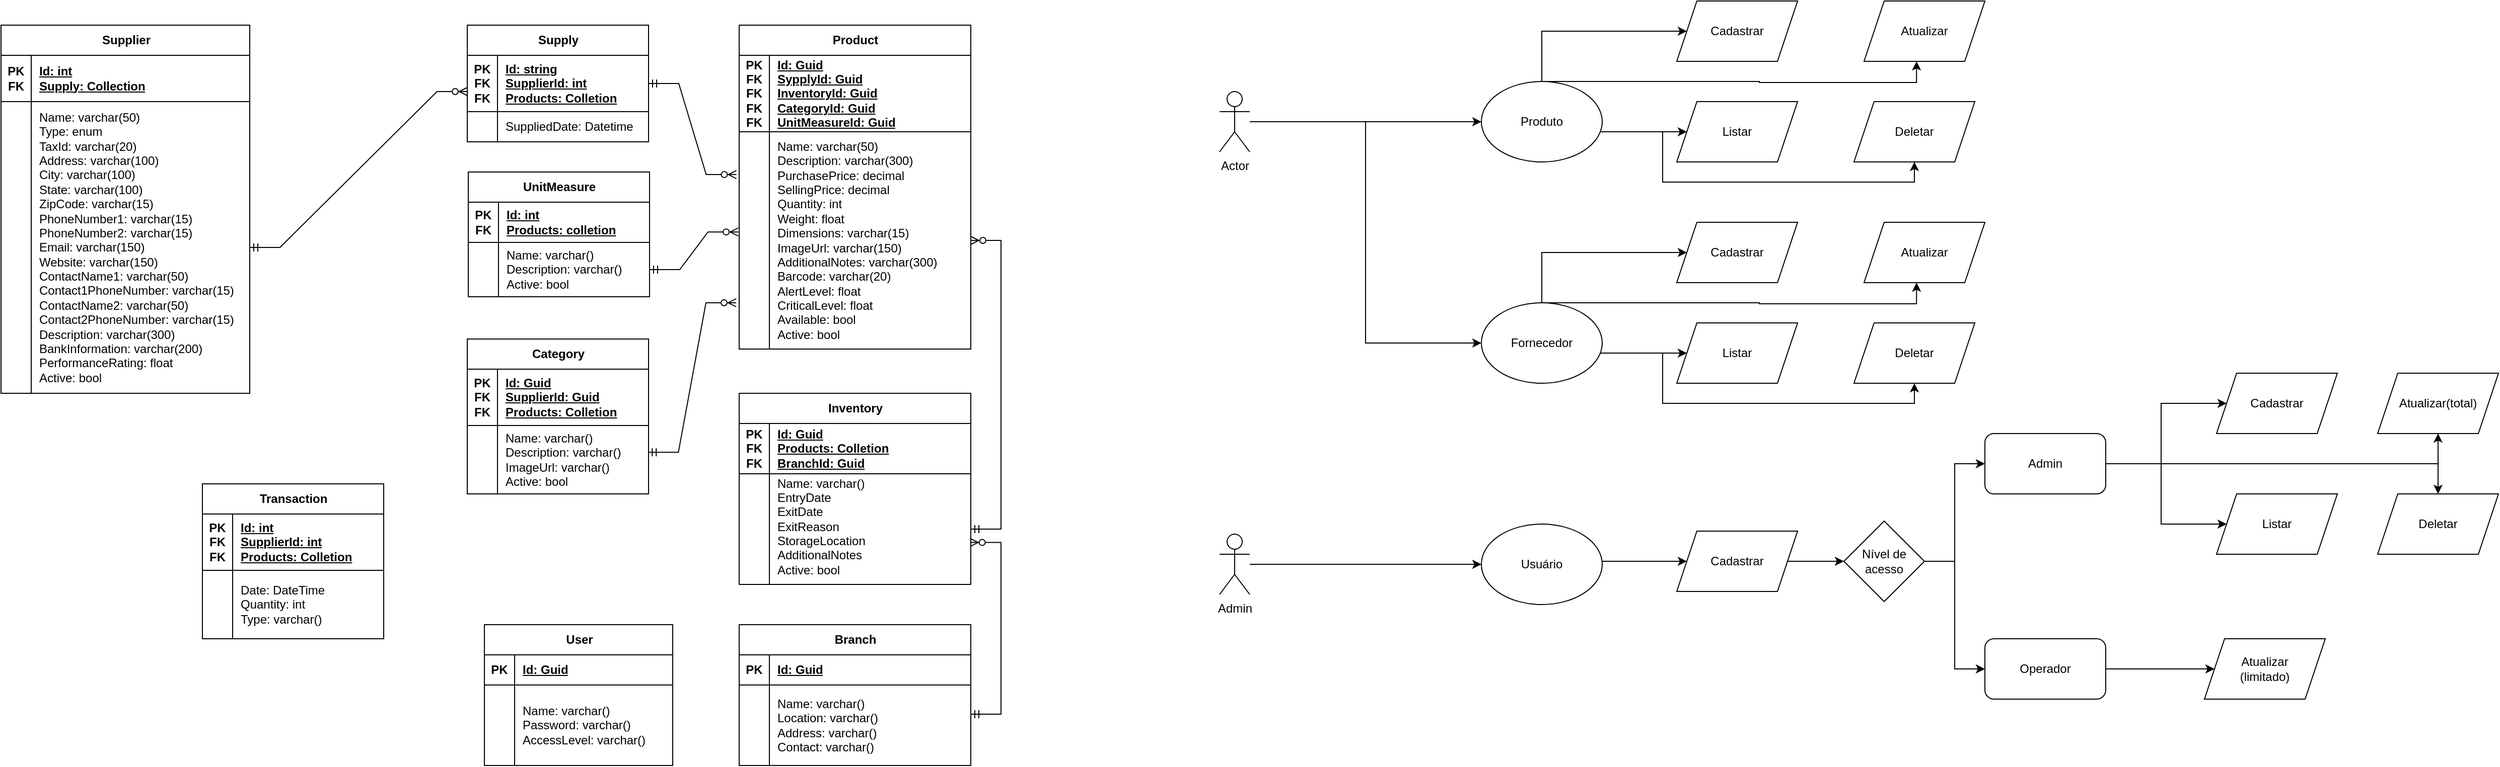 <mxfile version="22.0.8" type="github">
  <diagram name="Página-1" id="oI9TYDiOCawssJ5pB_Mc">
    <mxGraphModel dx="2165" dy="1085" grid="1" gridSize="10" guides="1" tooltips="1" connect="1" arrows="1" fold="1" page="1" pageScale="1" pageWidth="1169" pageHeight="827" math="0" shadow="0">
      <root>
        <mxCell id="0" />
        <mxCell id="1" parent="0" />
        <mxCell id="u429zlxLRRn3Ip08pNfd-1" value="Supplier" style="shape=table;startSize=30;container=1;collapsible=1;childLayout=tableLayout;fixedRows=1;rowLines=0;fontStyle=1;align=center;resizeLast=1;html=1;" parent="1" vertex="1">
          <mxGeometry x="30" y="44" width="247" height="366.0" as="geometry" />
        </mxCell>
        <mxCell id="u429zlxLRRn3Ip08pNfd-2" value="" style="shape=tableRow;horizontal=0;startSize=0;swimlaneHead=0;swimlaneBody=0;fillColor=none;collapsible=0;dropTarget=0;points=[[0,0.5],[1,0.5]];portConstraint=eastwest;top=0;left=0;right=0;bottom=1;" parent="u429zlxLRRn3Ip08pNfd-1" vertex="1">
          <mxGeometry y="30" width="247" height="46" as="geometry" />
        </mxCell>
        <mxCell id="u429zlxLRRn3Ip08pNfd-3" value="PK&lt;br&gt;FK" style="shape=partialRectangle;connectable=0;fillColor=none;top=0;left=0;bottom=0;right=0;fontStyle=1;overflow=hidden;whiteSpace=wrap;html=1;" parent="u429zlxLRRn3Ip08pNfd-2" vertex="1">
          <mxGeometry width="30" height="46" as="geometry">
            <mxRectangle width="30" height="46" as="alternateBounds" />
          </mxGeometry>
        </mxCell>
        <mxCell id="u429zlxLRRn3Ip08pNfd-4" value="Id: int&lt;br&gt;Supply: Collection" style="shape=partialRectangle;connectable=0;fillColor=none;top=0;left=0;bottom=0;right=0;align=left;spacingLeft=6;fontStyle=5;overflow=hidden;whiteSpace=wrap;html=1;" parent="u429zlxLRRn3Ip08pNfd-2" vertex="1">
          <mxGeometry x="30" width="217" height="46" as="geometry">
            <mxRectangle width="217" height="46" as="alternateBounds" />
          </mxGeometry>
        </mxCell>
        <mxCell id="u429zlxLRRn3Ip08pNfd-11" value="" style="shape=tableRow;horizontal=0;startSize=0;swimlaneHead=0;swimlaneBody=0;fillColor=none;collapsible=0;dropTarget=0;points=[[0,0.5],[1,0.5]];portConstraint=eastwest;top=0;left=0;right=0;bottom=0;" parent="u429zlxLRRn3Ip08pNfd-1" vertex="1">
          <mxGeometry y="76" width="247" height="290" as="geometry" />
        </mxCell>
        <mxCell id="u429zlxLRRn3Ip08pNfd-12" value="" style="shape=partialRectangle;connectable=0;fillColor=none;top=0;left=0;bottom=0;right=0;editable=1;overflow=hidden;whiteSpace=wrap;html=1;" parent="u429zlxLRRn3Ip08pNfd-11" vertex="1">
          <mxGeometry width="30" height="290" as="geometry">
            <mxRectangle width="30" height="290" as="alternateBounds" />
          </mxGeometry>
        </mxCell>
        <mxCell id="u429zlxLRRn3Ip08pNfd-13" value="Name: varchar(50)&lt;br&gt;Type: enum&lt;br&gt;TaxId: varchar(20)&lt;br&gt;Address: varchar(100)&lt;br&gt;City: varchar(100)&lt;br&gt;State: varchar(100)&lt;br&gt;ZipCode: varchar(15)&lt;br&gt;PhoneNumber1: varchar(15)&lt;br&gt;PhoneNumber2: varchar(15)&lt;br&gt;Email: varchar(150)&lt;br&gt;Website: varchar(150)&lt;br&gt;ContactName1: varchar(50)&lt;br&gt;Contact1PhoneNumber: varchar(15)&lt;br&gt;ContactName2: varchar(50)&lt;br&gt;Contact2PhoneNumber: varchar(15)&lt;br&gt;Description: varchar(300)&lt;br&gt;BankInformation: varchar(200)&lt;br&gt;PerformanceRating: float&lt;br&gt;Active: bool" style="shape=partialRectangle;connectable=0;fillColor=none;top=0;left=0;bottom=0;right=0;align=left;spacingLeft=6;overflow=hidden;whiteSpace=wrap;html=1;" parent="u429zlxLRRn3Ip08pNfd-11" vertex="1">
          <mxGeometry x="30" width="217" height="290" as="geometry">
            <mxRectangle width="217" height="290" as="alternateBounds" />
          </mxGeometry>
        </mxCell>
        <mxCell id="u429zlxLRRn3Ip08pNfd-28" value="Supply" style="shape=table;startSize=30;container=1;collapsible=1;childLayout=tableLayout;fixedRows=1;rowLines=0;fontStyle=1;align=center;resizeLast=1;html=1;" parent="1" vertex="1">
          <mxGeometry x="493" y="44" width="180" height="116.0" as="geometry" />
        </mxCell>
        <mxCell id="u429zlxLRRn3Ip08pNfd-29" value="" style="shape=tableRow;horizontal=0;startSize=0;swimlaneHead=0;swimlaneBody=0;fillColor=none;collapsible=0;dropTarget=0;points=[[0,0.5],[1,0.5]];portConstraint=eastwest;top=0;left=0;right=0;bottom=1;" parent="u429zlxLRRn3Ip08pNfd-28" vertex="1">
          <mxGeometry y="30" width="180" height="56" as="geometry" />
        </mxCell>
        <mxCell id="u429zlxLRRn3Ip08pNfd-30" value="PK&lt;br&gt;FK&lt;br&gt;FK" style="shape=partialRectangle;connectable=0;fillColor=none;top=0;left=0;bottom=0;right=0;fontStyle=1;overflow=hidden;whiteSpace=wrap;html=1;" parent="u429zlxLRRn3Ip08pNfd-29" vertex="1">
          <mxGeometry width="30" height="56" as="geometry">
            <mxRectangle width="30" height="56" as="alternateBounds" />
          </mxGeometry>
        </mxCell>
        <mxCell id="u429zlxLRRn3Ip08pNfd-31" value="Id: string&lt;br&gt;SupplierId: int&lt;br&gt;Products: Colletion" style="shape=partialRectangle;connectable=0;fillColor=none;top=0;left=0;bottom=0;right=0;align=left;spacingLeft=6;fontStyle=5;overflow=hidden;whiteSpace=wrap;html=1;" parent="u429zlxLRRn3Ip08pNfd-29" vertex="1">
          <mxGeometry x="30" width="150" height="56" as="geometry">
            <mxRectangle width="150" height="56" as="alternateBounds" />
          </mxGeometry>
        </mxCell>
        <mxCell id="u429zlxLRRn3Ip08pNfd-32" value="" style="shape=tableRow;horizontal=0;startSize=0;swimlaneHead=0;swimlaneBody=0;fillColor=none;collapsible=0;dropTarget=0;points=[[0,0.5],[1,0.5]];portConstraint=eastwest;top=0;left=0;right=0;bottom=0;" parent="u429zlxLRRn3Ip08pNfd-28" vertex="1">
          <mxGeometry y="86" width="180" height="30" as="geometry" />
        </mxCell>
        <mxCell id="u429zlxLRRn3Ip08pNfd-33" value="" style="shape=partialRectangle;connectable=0;fillColor=none;top=0;left=0;bottom=0;right=0;editable=1;overflow=hidden;whiteSpace=wrap;html=1;" parent="u429zlxLRRn3Ip08pNfd-32" vertex="1">
          <mxGeometry width="30" height="30" as="geometry">
            <mxRectangle width="30" height="30" as="alternateBounds" />
          </mxGeometry>
        </mxCell>
        <mxCell id="u429zlxLRRn3Ip08pNfd-34" value="SuppliedDate: Datetime" style="shape=partialRectangle;connectable=0;fillColor=none;top=0;left=0;bottom=0;right=0;align=left;spacingLeft=6;overflow=hidden;whiteSpace=wrap;html=1;" parent="u429zlxLRRn3Ip08pNfd-32" vertex="1">
          <mxGeometry x="30" width="150" height="30" as="geometry">
            <mxRectangle width="150" height="30" as="alternateBounds" />
          </mxGeometry>
        </mxCell>
        <mxCell id="u429zlxLRRn3Ip08pNfd-36" value="" style="edgeStyle=entityRelationEdgeStyle;fontSize=12;html=1;endArrow=ERzeroToMany;startArrow=ERmandOne;rounded=0;exitX=1;exitY=0.5;exitDx=0;exitDy=0;" parent="1" source="u429zlxLRRn3Ip08pNfd-11" edge="1">
          <mxGeometry width="100" height="100" relative="1" as="geometry">
            <mxPoint x="393" y="210" as="sourcePoint" />
            <mxPoint x="493" y="110" as="targetPoint" />
          </mxGeometry>
        </mxCell>
        <mxCell id="u429zlxLRRn3Ip08pNfd-37" value="Product" style="shape=table;startSize=30;container=1;collapsible=1;childLayout=tableLayout;fixedRows=1;rowLines=0;fontStyle=1;align=center;resizeLast=1;html=1;" parent="1" vertex="1">
          <mxGeometry x="763" y="44" width="230" height="322" as="geometry" />
        </mxCell>
        <mxCell id="u429zlxLRRn3Ip08pNfd-38" value="" style="shape=tableRow;horizontal=0;startSize=0;swimlaneHead=0;swimlaneBody=0;fillColor=none;collapsible=0;dropTarget=0;points=[[0,0.5],[1,0.5]];portConstraint=eastwest;top=0;left=0;right=0;bottom=1;" parent="u429zlxLRRn3Ip08pNfd-37" vertex="1">
          <mxGeometry y="30" width="230" height="76" as="geometry" />
        </mxCell>
        <mxCell id="u429zlxLRRn3Ip08pNfd-39" value="PK&lt;br&gt;FK&lt;br&gt;FK&lt;br&gt;FK&lt;br&gt;FK" style="shape=partialRectangle;connectable=0;fillColor=none;top=0;left=0;bottom=0;right=0;fontStyle=1;overflow=hidden;whiteSpace=wrap;html=1;" parent="u429zlxLRRn3Ip08pNfd-38" vertex="1">
          <mxGeometry width="30" height="76" as="geometry">
            <mxRectangle width="30" height="76" as="alternateBounds" />
          </mxGeometry>
        </mxCell>
        <mxCell id="u429zlxLRRn3Ip08pNfd-40" value="Id: Guid&lt;br&gt;SypplyId: Guid&lt;br&gt;InventoryId: Guid&lt;br&gt;CategoryId: Guid&lt;br&gt;UnitMeasureId: Guid" style="shape=partialRectangle;connectable=0;fillColor=none;top=0;left=0;bottom=0;right=0;align=left;spacingLeft=6;fontStyle=5;overflow=hidden;whiteSpace=wrap;html=1;" parent="u429zlxLRRn3Ip08pNfd-38" vertex="1">
          <mxGeometry x="30" width="200" height="76" as="geometry">
            <mxRectangle width="200" height="76" as="alternateBounds" />
          </mxGeometry>
        </mxCell>
        <mxCell id="u429zlxLRRn3Ip08pNfd-41" value="" style="shape=tableRow;horizontal=0;startSize=0;swimlaneHead=0;swimlaneBody=0;fillColor=none;collapsible=0;dropTarget=0;points=[[0,0.5],[1,0.5]];portConstraint=eastwest;top=0;left=0;right=0;bottom=0;" parent="u429zlxLRRn3Ip08pNfd-37" vertex="1">
          <mxGeometry y="106" width="230" height="216" as="geometry" />
        </mxCell>
        <mxCell id="u429zlxLRRn3Ip08pNfd-42" value="" style="shape=partialRectangle;connectable=0;fillColor=none;top=0;left=0;bottom=0;right=0;editable=1;overflow=hidden;whiteSpace=wrap;html=1;" parent="u429zlxLRRn3Ip08pNfd-41" vertex="1">
          <mxGeometry width="30" height="216" as="geometry">
            <mxRectangle width="30" height="216" as="alternateBounds" />
          </mxGeometry>
        </mxCell>
        <mxCell id="u429zlxLRRn3Ip08pNfd-43" value="Name: varchar(50)&lt;br&gt;Description: varchar(300)&lt;br&gt;PurchasePrice: decimal&lt;br&gt;SellingPrice: decimal&lt;br&gt;Quantity: int&lt;br&gt;Weight: float&lt;br&gt;Dimensions: varchar(15)&lt;br&gt;ImageUrl: varchar(150)&lt;br&gt;AdditionalNotes: varchar(300)&lt;br&gt;Barcode: varchar(20)&lt;br&gt;AlertLevel: float&lt;br&gt;CriticalLevel: float&lt;br&gt;Available: bool&lt;br&gt;Active: bool" style="shape=partialRectangle;connectable=0;fillColor=none;top=0;left=0;bottom=0;right=0;align=left;spacingLeft=6;overflow=hidden;whiteSpace=wrap;html=1;" parent="u429zlxLRRn3Ip08pNfd-41" vertex="1">
          <mxGeometry x="30" width="200" height="216" as="geometry">
            <mxRectangle width="200" height="216" as="alternateBounds" />
          </mxGeometry>
        </mxCell>
        <mxCell id="u429zlxLRRn3Ip08pNfd-44" value="" style="edgeStyle=entityRelationEdgeStyle;fontSize=12;html=1;endArrow=ERzeroToMany;startArrow=ERmandOne;rounded=0;exitX=1;exitY=0.5;exitDx=0;exitDy=0;entryX=-0.012;entryY=0.197;entryDx=0;entryDy=0;entryPerimeter=0;" parent="1" source="u429zlxLRRn3Ip08pNfd-28" target="u429zlxLRRn3Ip08pNfd-41" edge="1">
          <mxGeometry width="100" height="100" relative="1" as="geometry">
            <mxPoint x="640" y="80.0" as="sourcePoint" />
            <mxPoint x="730" y="226" as="targetPoint" />
            <Array as="points">
              <mxPoint x="717" y="168" />
              <mxPoint x="717" y="188" />
              <mxPoint x="717" y="188" />
            </Array>
          </mxGeometry>
        </mxCell>
        <mxCell id="u429zlxLRRn3Ip08pNfd-45" value="Inventory" style="shape=table;startSize=30;container=1;collapsible=1;childLayout=tableLayout;fixedRows=1;rowLines=0;fontStyle=1;align=center;resizeLast=1;html=1;" parent="1" vertex="1">
          <mxGeometry x="763" y="410" width="230" height="190" as="geometry" />
        </mxCell>
        <mxCell id="u429zlxLRRn3Ip08pNfd-46" value="" style="shape=tableRow;horizontal=0;startSize=0;swimlaneHead=0;swimlaneBody=0;fillColor=none;collapsible=0;dropTarget=0;points=[[0,0.5],[1,0.5]];portConstraint=eastwest;top=0;left=0;right=0;bottom=1;" parent="u429zlxLRRn3Ip08pNfd-45" vertex="1">
          <mxGeometry y="30" width="230" height="50" as="geometry" />
        </mxCell>
        <mxCell id="u429zlxLRRn3Ip08pNfd-47" value="PK&lt;br&gt;FK&lt;br&gt;FK" style="shape=partialRectangle;connectable=0;fillColor=none;top=0;left=0;bottom=0;right=0;fontStyle=1;overflow=hidden;whiteSpace=wrap;html=1;" parent="u429zlxLRRn3Ip08pNfd-46" vertex="1">
          <mxGeometry width="30" height="50" as="geometry">
            <mxRectangle width="30" height="50" as="alternateBounds" />
          </mxGeometry>
        </mxCell>
        <mxCell id="u429zlxLRRn3Ip08pNfd-48" value="Id: Guid&lt;br&gt;Products: Colletion&lt;br&gt;BranchId: Guid" style="shape=partialRectangle;connectable=0;fillColor=none;top=0;left=0;bottom=0;right=0;align=left;spacingLeft=6;fontStyle=5;overflow=hidden;whiteSpace=wrap;html=1;" parent="u429zlxLRRn3Ip08pNfd-46" vertex="1">
          <mxGeometry x="30" width="200" height="50" as="geometry">
            <mxRectangle width="200" height="50" as="alternateBounds" />
          </mxGeometry>
        </mxCell>
        <mxCell id="u429zlxLRRn3Ip08pNfd-49" value="" style="shape=tableRow;horizontal=0;startSize=0;swimlaneHead=0;swimlaneBody=0;fillColor=none;collapsible=0;dropTarget=0;points=[[0,0.5],[1,0.5]];portConstraint=eastwest;top=0;left=0;right=0;bottom=0;" parent="u429zlxLRRn3Ip08pNfd-45" vertex="1">
          <mxGeometry y="80" width="230" height="110" as="geometry" />
        </mxCell>
        <mxCell id="u429zlxLRRn3Ip08pNfd-50" value="" style="shape=partialRectangle;connectable=0;fillColor=none;top=0;left=0;bottom=0;right=0;editable=1;overflow=hidden;whiteSpace=wrap;html=1;" parent="u429zlxLRRn3Ip08pNfd-49" vertex="1">
          <mxGeometry width="30" height="110" as="geometry">
            <mxRectangle width="30" height="110" as="alternateBounds" />
          </mxGeometry>
        </mxCell>
        <mxCell id="u429zlxLRRn3Ip08pNfd-51" value="Name: varchar()&lt;br&gt;EntryDate&lt;br&gt;ExitDate&lt;br&gt;ExitReason&lt;br&gt;StorageLocation&lt;br&gt;AdditionalNotes&lt;br&gt;Active: bool&lt;br&gt;&lt;br&gt;&lt;br&gt;" style="shape=partialRectangle;connectable=0;fillColor=none;top=0;left=0;bottom=0;right=0;align=left;spacingLeft=6;overflow=hidden;whiteSpace=wrap;html=1;" parent="u429zlxLRRn3Ip08pNfd-49" vertex="1">
          <mxGeometry x="30" width="200" height="110" as="geometry">
            <mxRectangle width="200" height="110" as="alternateBounds" />
          </mxGeometry>
        </mxCell>
        <mxCell id="u429zlxLRRn3Ip08pNfd-54" value="" style="edgeStyle=entityRelationEdgeStyle;fontSize=12;html=1;endArrow=ERzeroToMany;startArrow=ERmandOne;rounded=0;entryX=1;entryY=0.5;entryDx=0;entryDy=0;exitX=1;exitY=0.5;exitDx=0;exitDy=0;" parent="1" source="u429zlxLRRn3Ip08pNfd-49" target="u429zlxLRRn3Ip08pNfd-41" edge="1">
          <mxGeometry width="100" height="100" relative="1" as="geometry">
            <mxPoint x="1040" y="440" as="sourcePoint" />
            <mxPoint x="1140" y="340" as="targetPoint" />
            <Array as="points">
              <mxPoint x="1050" y="400" />
            </Array>
          </mxGeometry>
        </mxCell>
        <mxCell id="S84WDKqpn4CY_QFBzjo1-1" value="Category" style="shape=table;startSize=30;container=1;collapsible=1;childLayout=tableLayout;fixedRows=1;rowLines=0;fontStyle=1;align=center;resizeLast=1;html=1;" parent="1" vertex="1">
          <mxGeometry x="493" y="356" width="180" height="154.0" as="geometry" />
        </mxCell>
        <mxCell id="S84WDKqpn4CY_QFBzjo1-2" value="" style="shape=tableRow;horizontal=0;startSize=0;swimlaneHead=0;swimlaneBody=0;fillColor=none;collapsible=0;dropTarget=0;points=[[0,0.5],[1,0.5]];portConstraint=eastwest;top=0;left=0;right=0;bottom=1;" parent="S84WDKqpn4CY_QFBzjo1-1" vertex="1">
          <mxGeometry y="30" width="180" height="56" as="geometry" />
        </mxCell>
        <mxCell id="S84WDKqpn4CY_QFBzjo1-3" value="PK&lt;br&gt;FK&lt;br&gt;FK" style="shape=partialRectangle;connectable=0;fillColor=none;top=0;left=0;bottom=0;right=0;fontStyle=1;overflow=hidden;whiteSpace=wrap;html=1;" parent="S84WDKqpn4CY_QFBzjo1-2" vertex="1">
          <mxGeometry width="30" height="56" as="geometry">
            <mxRectangle width="30" height="56" as="alternateBounds" />
          </mxGeometry>
        </mxCell>
        <mxCell id="S84WDKqpn4CY_QFBzjo1-4" value="Id: Guid&lt;br&gt;SupplierId: Guid&lt;br&gt;Products: Colletion" style="shape=partialRectangle;connectable=0;fillColor=none;top=0;left=0;bottom=0;right=0;align=left;spacingLeft=6;fontStyle=5;overflow=hidden;whiteSpace=wrap;html=1;" parent="S84WDKqpn4CY_QFBzjo1-2" vertex="1">
          <mxGeometry x="30" width="150" height="56" as="geometry">
            <mxRectangle width="150" height="56" as="alternateBounds" />
          </mxGeometry>
        </mxCell>
        <mxCell id="S84WDKqpn4CY_QFBzjo1-5" value="" style="shape=tableRow;horizontal=0;startSize=0;swimlaneHead=0;swimlaneBody=0;fillColor=none;collapsible=0;dropTarget=0;points=[[0,0.5],[1,0.5]];portConstraint=eastwest;top=0;left=0;right=0;bottom=0;" parent="S84WDKqpn4CY_QFBzjo1-1" vertex="1">
          <mxGeometry y="86" width="180" height="68" as="geometry" />
        </mxCell>
        <mxCell id="S84WDKqpn4CY_QFBzjo1-6" value="" style="shape=partialRectangle;connectable=0;fillColor=none;top=0;left=0;bottom=0;right=0;editable=1;overflow=hidden;whiteSpace=wrap;html=1;" parent="S84WDKqpn4CY_QFBzjo1-5" vertex="1">
          <mxGeometry width="30" height="68" as="geometry">
            <mxRectangle width="30" height="68" as="alternateBounds" />
          </mxGeometry>
        </mxCell>
        <mxCell id="S84WDKqpn4CY_QFBzjo1-7" value="Name: varchar()&lt;br&gt;Description: varchar()&lt;br&gt;ImageUrl: varchar()&lt;br&gt;Active: bool" style="shape=partialRectangle;connectable=0;fillColor=none;top=0;left=0;bottom=0;right=0;align=left;spacingLeft=6;overflow=hidden;whiteSpace=wrap;html=1;" parent="S84WDKqpn4CY_QFBzjo1-5" vertex="1">
          <mxGeometry x="30" width="150" height="68" as="geometry">
            <mxRectangle width="150" height="68" as="alternateBounds" />
          </mxGeometry>
        </mxCell>
        <mxCell id="S84WDKqpn4CY_QFBzjo1-8" value="" style="edgeStyle=entityRelationEdgeStyle;fontSize=12;html=1;endArrow=ERzeroToMany;startArrow=ERmandOne;rounded=0;entryX=-0.013;entryY=0.787;entryDx=0;entryDy=0;entryPerimeter=0;exitX=0.998;exitY=0.392;exitDx=0;exitDy=0;exitPerimeter=0;" parent="1" source="S84WDKqpn4CY_QFBzjo1-5" target="u429zlxLRRn3Ip08pNfd-41" edge="1">
          <mxGeometry width="100" height="100" relative="1" as="geometry">
            <mxPoint x="680" y="468" as="sourcePoint" />
            <mxPoint x="750.36" y="279.996" as="targetPoint" />
          </mxGeometry>
        </mxCell>
        <mxCell id="S84WDKqpn4CY_QFBzjo1-12" value="UnitMeasure" style="shape=table;startSize=30;container=1;collapsible=1;childLayout=tableLayout;fixedRows=1;rowLines=0;fontStyle=1;align=center;resizeLast=1;html=1;" parent="1" vertex="1">
          <mxGeometry x="494" y="190" width="180" height="124.0" as="geometry" />
        </mxCell>
        <mxCell id="S84WDKqpn4CY_QFBzjo1-13" value="" style="shape=tableRow;horizontal=0;startSize=0;swimlaneHead=0;swimlaneBody=0;fillColor=none;collapsible=0;dropTarget=0;points=[[0,0.5],[1,0.5]];portConstraint=eastwest;top=0;left=0;right=0;bottom=1;" parent="S84WDKqpn4CY_QFBzjo1-12" vertex="1">
          <mxGeometry y="30" width="180" height="40" as="geometry" />
        </mxCell>
        <mxCell id="S84WDKqpn4CY_QFBzjo1-14" value="PK&lt;br&gt;FK" style="shape=partialRectangle;connectable=0;fillColor=none;top=0;left=0;bottom=0;right=0;fontStyle=1;overflow=hidden;whiteSpace=wrap;html=1;" parent="S84WDKqpn4CY_QFBzjo1-13" vertex="1">
          <mxGeometry width="30" height="40" as="geometry">
            <mxRectangle width="30" height="40" as="alternateBounds" />
          </mxGeometry>
        </mxCell>
        <mxCell id="S84WDKqpn4CY_QFBzjo1-15" value="Id: int&lt;br&gt;Products: colletion" style="shape=partialRectangle;connectable=0;fillColor=none;top=0;left=0;bottom=0;right=0;align=left;spacingLeft=6;fontStyle=5;overflow=hidden;whiteSpace=wrap;html=1;" parent="S84WDKqpn4CY_QFBzjo1-13" vertex="1">
          <mxGeometry x="30" width="150" height="40" as="geometry">
            <mxRectangle width="150" height="40" as="alternateBounds" />
          </mxGeometry>
        </mxCell>
        <mxCell id="S84WDKqpn4CY_QFBzjo1-16" value="" style="shape=tableRow;horizontal=0;startSize=0;swimlaneHead=0;swimlaneBody=0;fillColor=none;collapsible=0;dropTarget=0;points=[[0,0.5],[1,0.5]];portConstraint=eastwest;top=0;left=0;right=0;bottom=0;" parent="S84WDKqpn4CY_QFBzjo1-12" vertex="1">
          <mxGeometry y="70" width="180" height="54" as="geometry" />
        </mxCell>
        <mxCell id="S84WDKqpn4CY_QFBzjo1-17" value="" style="shape=partialRectangle;connectable=0;fillColor=none;top=0;left=0;bottom=0;right=0;editable=1;overflow=hidden;whiteSpace=wrap;html=1;" parent="S84WDKqpn4CY_QFBzjo1-16" vertex="1">
          <mxGeometry width="30" height="54" as="geometry">
            <mxRectangle width="30" height="54" as="alternateBounds" />
          </mxGeometry>
        </mxCell>
        <mxCell id="S84WDKqpn4CY_QFBzjo1-18" value="Name: varchar()&lt;br&gt;Description: varchar()&lt;br&gt;Active: bool" style="shape=partialRectangle;connectable=0;fillColor=none;top=0;left=0;bottom=0;right=0;align=left;spacingLeft=6;overflow=hidden;whiteSpace=wrap;html=1;" parent="S84WDKqpn4CY_QFBzjo1-16" vertex="1">
          <mxGeometry x="30" width="150" height="54" as="geometry">
            <mxRectangle width="150" height="54" as="alternateBounds" />
          </mxGeometry>
        </mxCell>
        <mxCell id="S84WDKqpn4CY_QFBzjo1-19" value="" style="edgeStyle=entityRelationEdgeStyle;fontSize=12;html=1;endArrow=ERzeroToMany;startArrow=ERmandOne;rounded=0;entryX=-0.004;entryY=0.461;entryDx=0;entryDy=0;entryPerimeter=0;exitX=1;exitY=0.5;exitDx=0;exitDy=0;" parent="1" source="S84WDKqpn4CY_QFBzjo1-16" target="u429zlxLRRn3Ip08pNfd-41" edge="1">
          <mxGeometry width="100" height="100" relative="1" as="geometry">
            <mxPoint x="710" y="300" as="sourcePoint" />
            <mxPoint x="746.01" y="230.002" as="targetPoint" />
            <Array as="points">
              <mxPoint x="736" y="239.93" />
            </Array>
          </mxGeometry>
        </mxCell>
        <mxCell id="QsXNhRMBaYSwZov24OHr-1" value="User" style="shape=table;startSize=30;container=1;collapsible=1;childLayout=tableLayout;fixedRows=1;rowLines=0;fontStyle=1;align=center;resizeLast=1;html=1;" parent="1" vertex="1">
          <mxGeometry x="510" y="640" width="187" height="140" as="geometry" />
        </mxCell>
        <mxCell id="QsXNhRMBaYSwZov24OHr-2" value="" style="shape=tableRow;horizontal=0;startSize=0;swimlaneHead=0;swimlaneBody=0;fillColor=none;collapsible=0;dropTarget=0;points=[[0,0.5],[1,0.5]];portConstraint=eastwest;top=0;left=0;right=0;bottom=1;" parent="QsXNhRMBaYSwZov24OHr-1" vertex="1">
          <mxGeometry y="30" width="187" height="30" as="geometry" />
        </mxCell>
        <mxCell id="QsXNhRMBaYSwZov24OHr-3" value="PK" style="shape=partialRectangle;connectable=0;fillColor=none;top=0;left=0;bottom=0;right=0;fontStyle=1;overflow=hidden;whiteSpace=wrap;html=1;" parent="QsXNhRMBaYSwZov24OHr-2" vertex="1">
          <mxGeometry width="30" height="30" as="geometry">
            <mxRectangle width="30" height="30" as="alternateBounds" />
          </mxGeometry>
        </mxCell>
        <mxCell id="QsXNhRMBaYSwZov24OHr-4" value="Id: Guid" style="shape=partialRectangle;connectable=0;fillColor=none;top=0;left=0;bottom=0;right=0;align=left;spacingLeft=6;fontStyle=5;overflow=hidden;whiteSpace=wrap;html=1;" parent="QsXNhRMBaYSwZov24OHr-2" vertex="1">
          <mxGeometry x="30" width="157" height="30" as="geometry">
            <mxRectangle width="157" height="30" as="alternateBounds" />
          </mxGeometry>
        </mxCell>
        <mxCell id="QsXNhRMBaYSwZov24OHr-5" value="" style="shape=tableRow;horizontal=0;startSize=0;swimlaneHead=0;swimlaneBody=0;fillColor=none;collapsible=0;dropTarget=0;points=[[0,0.5],[1,0.5]];portConstraint=eastwest;top=0;left=0;right=0;bottom=0;" parent="QsXNhRMBaYSwZov24OHr-1" vertex="1">
          <mxGeometry y="60" width="187" height="80" as="geometry" />
        </mxCell>
        <mxCell id="QsXNhRMBaYSwZov24OHr-6" value="" style="shape=partialRectangle;connectable=0;fillColor=none;top=0;left=0;bottom=0;right=0;editable=1;overflow=hidden;whiteSpace=wrap;html=1;" parent="QsXNhRMBaYSwZov24OHr-5" vertex="1">
          <mxGeometry width="30" height="80" as="geometry">
            <mxRectangle width="30" height="80" as="alternateBounds" />
          </mxGeometry>
        </mxCell>
        <mxCell id="QsXNhRMBaYSwZov24OHr-7" value="Name: varchar()&lt;br&gt;Password: varchar()&lt;br&gt;AccessLevel: varchar()" style="shape=partialRectangle;connectable=0;fillColor=none;top=0;left=0;bottom=0;right=0;align=left;spacingLeft=6;overflow=hidden;whiteSpace=wrap;html=1;" parent="QsXNhRMBaYSwZov24OHr-5" vertex="1">
          <mxGeometry x="30" width="157" height="80" as="geometry">
            <mxRectangle width="157" height="80" as="alternateBounds" />
          </mxGeometry>
        </mxCell>
        <mxCell id="QsXNhRMBaYSwZov24OHr-8" value="Branch" style="shape=table;startSize=30;container=1;collapsible=1;childLayout=tableLayout;fixedRows=1;rowLines=0;fontStyle=1;align=center;resizeLast=1;html=1;" parent="1" vertex="1">
          <mxGeometry x="763" y="640" width="230" height="140" as="geometry" />
        </mxCell>
        <mxCell id="QsXNhRMBaYSwZov24OHr-9" value="" style="shape=tableRow;horizontal=0;startSize=0;swimlaneHead=0;swimlaneBody=0;fillColor=none;collapsible=0;dropTarget=0;points=[[0,0.5],[1,0.5]];portConstraint=eastwest;top=0;left=0;right=0;bottom=1;" parent="QsXNhRMBaYSwZov24OHr-8" vertex="1">
          <mxGeometry y="30" width="230" height="30" as="geometry" />
        </mxCell>
        <mxCell id="QsXNhRMBaYSwZov24OHr-10" value="PK" style="shape=partialRectangle;connectable=0;fillColor=none;top=0;left=0;bottom=0;right=0;fontStyle=1;overflow=hidden;whiteSpace=wrap;html=1;" parent="QsXNhRMBaYSwZov24OHr-9" vertex="1">
          <mxGeometry width="30" height="30" as="geometry">
            <mxRectangle width="30" height="30" as="alternateBounds" />
          </mxGeometry>
        </mxCell>
        <mxCell id="QsXNhRMBaYSwZov24OHr-11" value="Id: Guid" style="shape=partialRectangle;connectable=0;fillColor=none;top=0;left=0;bottom=0;right=0;align=left;spacingLeft=6;fontStyle=5;overflow=hidden;whiteSpace=wrap;html=1;" parent="QsXNhRMBaYSwZov24OHr-9" vertex="1">
          <mxGeometry x="30" width="200" height="30" as="geometry">
            <mxRectangle width="200" height="30" as="alternateBounds" />
          </mxGeometry>
        </mxCell>
        <mxCell id="QsXNhRMBaYSwZov24OHr-12" value="" style="shape=tableRow;horizontal=0;startSize=0;swimlaneHead=0;swimlaneBody=0;fillColor=none;collapsible=0;dropTarget=0;points=[[0,0.5],[1,0.5]];portConstraint=eastwest;top=0;left=0;right=0;bottom=0;" parent="QsXNhRMBaYSwZov24OHr-8" vertex="1">
          <mxGeometry y="60" width="230" height="80" as="geometry" />
        </mxCell>
        <mxCell id="QsXNhRMBaYSwZov24OHr-13" value="" style="shape=partialRectangle;connectable=0;fillColor=none;top=0;left=0;bottom=0;right=0;editable=1;overflow=hidden;whiteSpace=wrap;html=1;" parent="QsXNhRMBaYSwZov24OHr-12" vertex="1">
          <mxGeometry width="30" height="80" as="geometry">
            <mxRectangle width="30" height="80" as="alternateBounds" />
          </mxGeometry>
        </mxCell>
        <mxCell id="QsXNhRMBaYSwZov24OHr-14" value="Name: varchar()&lt;br&gt;Location: varchar()&lt;br&gt;Address: varchar()&lt;br&gt;Contact: varchar()" style="shape=partialRectangle;connectable=0;fillColor=none;top=0;left=0;bottom=0;right=0;align=left;spacingLeft=6;overflow=hidden;whiteSpace=wrap;html=1;" parent="QsXNhRMBaYSwZov24OHr-12" vertex="1">
          <mxGeometry x="30" width="200" height="80" as="geometry">
            <mxRectangle width="200" height="80" as="alternateBounds" />
          </mxGeometry>
        </mxCell>
        <mxCell id="QsXNhRMBaYSwZov24OHr-38" value="" style="edgeStyle=entityRelationEdgeStyle;fontSize=12;html=1;endArrow=ERzeroToMany;startArrow=ERmandOne;rounded=0;exitX=0.998;exitY=0.392;exitDx=0;exitDy=0;exitPerimeter=0;entryX=0.997;entryY=0.621;entryDx=0;entryDy=0;entryPerimeter=0;" parent="1" target="u429zlxLRRn3Ip08pNfd-49" edge="1">
          <mxGeometry width="100" height="100" relative="1" as="geometry">
            <mxPoint x="993" y="729" as="sourcePoint" />
            <mxPoint x="1050" y="580" as="targetPoint" />
          </mxGeometry>
        </mxCell>
        <mxCell id="QsXNhRMBaYSwZov24OHr-40" value="Transaction" style="shape=table;startSize=30;container=1;collapsible=1;childLayout=tableLayout;fixedRows=1;rowLines=0;fontStyle=1;align=center;resizeLast=1;html=1;" parent="1" vertex="1">
          <mxGeometry x="230" y="500" width="180" height="154.0" as="geometry" />
        </mxCell>
        <mxCell id="QsXNhRMBaYSwZov24OHr-41" value="" style="shape=tableRow;horizontal=0;startSize=0;swimlaneHead=0;swimlaneBody=0;fillColor=none;collapsible=0;dropTarget=0;points=[[0,0.5],[1,0.5]];portConstraint=eastwest;top=0;left=0;right=0;bottom=1;" parent="QsXNhRMBaYSwZov24OHr-40" vertex="1">
          <mxGeometry y="30" width="180" height="56" as="geometry" />
        </mxCell>
        <mxCell id="QsXNhRMBaYSwZov24OHr-42" value="PK&lt;br&gt;FK&lt;br&gt;FK" style="shape=partialRectangle;connectable=0;fillColor=none;top=0;left=0;bottom=0;right=0;fontStyle=1;overflow=hidden;whiteSpace=wrap;html=1;" parent="QsXNhRMBaYSwZov24OHr-41" vertex="1">
          <mxGeometry width="30" height="56" as="geometry">
            <mxRectangle width="30" height="56" as="alternateBounds" />
          </mxGeometry>
        </mxCell>
        <mxCell id="QsXNhRMBaYSwZov24OHr-43" value="Id: int&lt;br&gt;SupplierId: int&lt;br&gt;Products: Colletion" style="shape=partialRectangle;connectable=0;fillColor=none;top=0;left=0;bottom=0;right=0;align=left;spacingLeft=6;fontStyle=5;overflow=hidden;whiteSpace=wrap;html=1;" parent="QsXNhRMBaYSwZov24OHr-41" vertex="1">
          <mxGeometry x="30" width="150" height="56" as="geometry">
            <mxRectangle width="150" height="56" as="alternateBounds" />
          </mxGeometry>
        </mxCell>
        <mxCell id="QsXNhRMBaYSwZov24OHr-44" value="" style="shape=tableRow;horizontal=0;startSize=0;swimlaneHead=0;swimlaneBody=0;fillColor=none;collapsible=0;dropTarget=0;points=[[0,0.5],[1,0.5]];portConstraint=eastwest;top=0;left=0;right=0;bottom=0;" parent="QsXNhRMBaYSwZov24OHr-40" vertex="1">
          <mxGeometry y="86" width="180" height="68" as="geometry" />
        </mxCell>
        <mxCell id="QsXNhRMBaYSwZov24OHr-45" value="" style="shape=partialRectangle;connectable=0;fillColor=none;top=0;left=0;bottom=0;right=0;editable=1;overflow=hidden;whiteSpace=wrap;html=1;" parent="QsXNhRMBaYSwZov24OHr-44" vertex="1">
          <mxGeometry width="30" height="68" as="geometry">
            <mxRectangle width="30" height="68" as="alternateBounds" />
          </mxGeometry>
        </mxCell>
        <mxCell id="QsXNhRMBaYSwZov24OHr-46" value="Date: DateTime&lt;br&gt;Quantity: int&lt;br&gt;Type: varchar()" style="shape=partialRectangle;connectable=0;fillColor=none;top=0;left=0;bottom=0;right=0;align=left;spacingLeft=6;overflow=hidden;whiteSpace=wrap;html=1;" parent="QsXNhRMBaYSwZov24OHr-44" vertex="1">
          <mxGeometry x="30" width="150" height="68" as="geometry">
            <mxRectangle width="150" height="68" as="alternateBounds" />
          </mxGeometry>
        </mxCell>
        <mxCell id="tX55Vtarana9oxKLDqiO-4" style="edgeStyle=orthogonalEdgeStyle;rounded=0;orthogonalLoop=1;jettySize=auto;html=1;entryX=0;entryY=0.5;entryDx=0;entryDy=0;" edge="1" parent="1" source="tX55Vtarana9oxKLDqiO-2" target="tX55Vtarana9oxKLDqiO-3">
          <mxGeometry relative="1" as="geometry" />
        </mxCell>
        <mxCell id="tX55Vtarana9oxKLDqiO-31" style="edgeStyle=orthogonalEdgeStyle;rounded=0;orthogonalLoop=1;jettySize=auto;html=1;entryX=0;entryY=0.5;entryDx=0;entryDy=0;" edge="1" parent="1" source="tX55Vtarana9oxKLDqiO-2" target="tX55Vtarana9oxKLDqiO-26">
          <mxGeometry relative="1" as="geometry" />
        </mxCell>
        <mxCell id="tX55Vtarana9oxKLDqiO-2" value="Actor" style="shape=umlActor;verticalLabelPosition=bottom;verticalAlign=top;html=1;outlineConnect=0;" vertex="1" parent="1">
          <mxGeometry x="1240" y="110" width="30" height="60" as="geometry" />
        </mxCell>
        <mxCell id="tX55Vtarana9oxKLDqiO-11" style="edgeStyle=orthogonalEdgeStyle;rounded=0;orthogonalLoop=1;jettySize=auto;html=1;entryX=0;entryY=0.5;entryDx=0;entryDy=0;" edge="1" parent="1" source="tX55Vtarana9oxKLDqiO-3" target="tX55Vtarana9oxKLDqiO-8">
          <mxGeometry relative="1" as="geometry">
            <Array as="points">
              <mxPoint x="1650" y="150" />
              <mxPoint x="1650" y="150" />
            </Array>
          </mxGeometry>
        </mxCell>
        <mxCell id="tX55Vtarana9oxKLDqiO-12" style="edgeStyle=orthogonalEdgeStyle;rounded=0;orthogonalLoop=1;jettySize=auto;html=1;exitX=1;exitY=0.5;exitDx=0;exitDy=0;" edge="1" parent="1" target="tX55Vtarana9oxKLDqiO-9">
          <mxGeometry relative="1" as="geometry">
            <mxPoint x="1620" y="150" as="sourcePoint" />
            <mxPoint x="1930" y="190" as="targetPoint" />
            <Array as="points">
              <mxPoint x="1680" y="150" />
              <mxPoint x="1680" y="200" />
              <mxPoint x="1930" y="200" />
            </Array>
          </mxGeometry>
        </mxCell>
        <mxCell id="tX55Vtarana9oxKLDqiO-13" style="edgeStyle=orthogonalEdgeStyle;rounded=0;orthogonalLoop=1;jettySize=auto;html=1;entryX=0.601;entryY=1.001;entryDx=0;entryDy=0;entryPerimeter=0;exitX=0.5;exitY=0;exitDx=0;exitDy=0;" edge="1" parent="1" source="tX55Vtarana9oxKLDqiO-3">
          <mxGeometry relative="1" as="geometry">
            <mxPoint x="1540" y="99.94" as="sourcePoint" />
            <mxPoint x="1932.12" y="80" as="targetPoint" />
            <Array as="points">
              <mxPoint x="1776" y="100" />
              <mxPoint x="1932" y="101" />
            </Array>
          </mxGeometry>
        </mxCell>
        <mxCell id="tX55Vtarana9oxKLDqiO-14" style="edgeStyle=orthogonalEdgeStyle;rounded=0;orthogonalLoop=1;jettySize=auto;html=1;entryX=0;entryY=0.5;entryDx=0;entryDy=0;" edge="1" parent="1" source="tX55Vtarana9oxKLDqiO-3" target="tX55Vtarana9oxKLDqiO-6">
          <mxGeometry relative="1" as="geometry">
            <Array as="points">
              <mxPoint x="1560" y="50" />
            </Array>
          </mxGeometry>
        </mxCell>
        <mxCell id="tX55Vtarana9oxKLDqiO-3" value="Produto" style="ellipse;whiteSpace=wrap;html=1;" vertex="1" parent="1">
          <mxGeometry x="1500" y="100" width="120" height="80" as="geometry" />
        </mxCell>
        <mxCell id="tX55Vtarana9oxKLDqiO-6" value="Cadastrar" style="shape=parallelogram;perimeter=parallelogramPerimeter;whiteSpace=wrap;html=1;fixedSize=1;" vertex="1" parent="1">
          <mxGeometry x="1694" y="20" width="120" height="60" as="geometry" />
        </mxCell>
        <mxCell id="tX55Vtarana9oxKLDqiO-8" value="Listar" style="shape=parallelogram;perimeter=parallelogramPerimeter;whiteSpace=wrap;html=1;fixedSize=1;" vertex="1" parent="1">
          <mxGeometry x="1694" y="120" width="120" height="60" as="geometry" />
        </mxCell>
        <mxCell id="tX55Vtarana9oxKLDqiO-9" value="Deletar" style="shape=parallelogram;perimeter=parallelogramPerimeter;whiteSpace=wrap;html=1;fixedSize=1;" vertex="1" parent="1">
          <mxGeometry x="1870" y="120" width="120" height="60" as="geometry" />
        </mxCell>
        <mxCell id="tX55Vtarana9oxKLDqiO-10" value="Atualizar" style="shape=parallelogram;perimeter=parallelogramPerimeter;whiteSpace=wrap;html=1;fixedSize=1;" vertex="1" parent="1">
          <mxGeometry x="1880" y="20" width="120" height="60" as="geometry" />
        </mxCell>
        <mxCell id="tX55Vtarana9oxKLDqiO-22" style="edgeStyle=orthogonalEdgeStyle;rounded=0;orthogonalLoop=1;jettySize=auto;html=1;entryX=0;entryY=0.5;entryDx=0;entryDy=0;" edge="1" parent="1" source="tX55Vtarana9oxKLDqiO-26" target="tX55Vtarana9oxKLDqiO-28">
          <mxGeometry relative="1" as="geometry">
            <Array as="points">
              <mxPoint x="1650" y="370" />
              <mxPoint x="1650" y="370" />
            </Array>
          </mxGeometry>
        </mxCell>
        <mxCell id="tX55Vtarana9oxKLDqiO-23" style="edgeStyle=orthogonalEdgeStyle;rounded=0;orthogonalLoop=1;jettySize=auto;html=1;exitX=1;exitY=0.5;exitDx=0;exitDy=0;" edge="1" parent="1" target="tX55Vtarana9oxKLDqiO-29">
          <mxGeometry relative="1" as="geometry">
            <mxPoint x="1620" y="370" as="sourcePoint" />
            <mxPoint x="1930" y="410" as="targetPoint" />
            <Array as="points">
              <mxPoint x="1680" y="370" />
              <mxPoint x="1680" y="420" />
              <mxPoint x="1930" y="420" />
            </Array>
          </mxGeometry>
        </mxCell>
        <mxCell id="tX55Vtarana9oxKLDqiO-24" style="edgeStyle=orthogonalEdgeStyle;rounded=0;orthogonalLoop=1;jettySize=auto;html=1;entryX=0.601;entryY=1.001;entryDx=0;entryDy=0;entryPerimeter=0;exitX=0.5;exitY=0;exitDx=0;exitDy=0;" edge="1" parent="1" source="tX55Vtarana9oxKLDqiO-26">
          <mxGeometry relative="1" as="geometry">
            <mxPoint x="1540" y="319.94" as="sourcePoint" />
            <mxPoint x="1932.12" y="300" as="targetPoint" />
            <Array as="points">
              <mxPoint x="1776" y="320" />
              <mxPoint x="1932" y="321" />
            </Array>
          </mxGeometry>
        </mxCell>
        <mxCell id="tX55Vtarana9oxKLDqiO-25" style="edgeStyle=orthogonalEdgeStyle;rounded=0;orthogonalLoop=1;jettySize=auto;html=1;entryX=0;entryY=0.5;entryDx=0;entryDy=0;" edge="1" parent="1" source="tX55Vtarana9oxKLDqiO-26" target="tX55Vtarana9oxKLDqiO-27">
          <mxGeometry relative="1" as="geometry">
            <Array as="points">
              <mxPoint x="1560" y="270" />
            </Array>
          </mxGeometry>
        </mxCell>
        <mxCell id="tX55Vtarana9oxKLDqiO-26" value="Fornecedor" style="ellipse;whiteSpace=wrap;html=1;" vertex="1" parent="1">
          <mxGeometry x="1500" y="320" width="120" height="80" as="geometry" />
        </mxCell>
        <mxCell id="tX55Vtarana9oxKLDqiO-27" value="Cadastrar" style="shape=parallelogram;perimeter=parallelogramPerimeter;whiteSpace=wrap;html=1;fixedSize=1;" vertex="1" parent="1">
          <mxGeometry x="1694" y="240" width="120" height="60" as="geometry" />
        </mxCell>
        <mxCell id="tX55Vtarana9oxKLDqiO-28" value="Listar" style="shape=parallelogram;perimeter=parallelogramPerimeter;whiteSpace=wrap;html=1;fixedSize=1;" vertex="1" parent="1">
          <mxGeometry x="1694" y="340" width="120" height="60" as="geometry" />
        </mxCell>
        <mxCell id="tX55Vtarana9oxKLDqiO-29" value="Deletar" style="shape=parallelogram;perimeter=parallelogramPerimeter;whiteSpace=wrap;html=1;fixedSize=1;" vertex="1" parent="1">
          <mxGeometry x="1870" y="340" width="120" height="60" as="geometry" />
        </mxCell>
        <mxCell id="tX55Vtarana9oxKLDqiO-30" value="Atualizar" style="shape=parallelogram;perimeter=parallelogramPerimeter;whiteSpace=wrap;html=1;fixedSize=1;" vertex="1" parent="1">
          <mxGeometry x="1880" y="240" width="120" height="60" as="geometry" />
        </mxCell>
        <mxCell id="tX55Vtarana9oxKLDqiO-35" style="edgeStyle=orthogonalEdgeStyle;rounded=0;orthogonalLoop=1;jettySize=auto;html=1;entryX=0;entryY=0.5;entryDx=0;entryDy=0;" edge="1" parent="1" source="tX55Vtarana9oxKLDqiO-36" target="tX55Vtarana9oxKLDqiO-37">
          <mxGeometry relative="1" as="geometry">
            <Array as="points">
              <mxPoint x="1640" y="577" />
              <mxPoint x="1640" y="577" />
            </Array>
          </mxGeometry>
        </mxCell>
        <mxCell id="tX55Vtarana9oxKLDqiO-36" value="Usuário" style="ellipse;whiteSpace=wrap;html=1;" vertex="1" parent="1">
          <mxGeometry x="1500" y="540" width="120" height="80" as="geometry" />
        </mxCell>
        <mxCell id="tX55Vtarana9oxKLDqiO-48" style="edgeStyle=orthogonalEdgeStyle;rounded=0;orthogonalLoop=1;jettySize=auto;html=1;entryX=0;entryY=0.5;entryDx=0;entryDy=0;" edge="1" parent="1" source="tX55Vtarana9oxKLDqiO-37" target="tX55Vtarana9oxKLDqiO-47">
          <mxGeometry relative="1" as="geometry" />
        </mxCell>
        <mxCell id="tX55Vtarana9oxKLDqiO-37" value="Cadastrar" style="shape=parallelogram;perimeter=parallelogramPerimeter;whiteSpace=wrap;html=1;fixedSize=1;" vertex="1" parent="1">
          <mxGeometry x="1694" y="547" width="120" height="60" as="geometry" />
        </mxCell>
        <mxCell id="tX55Vtarana9oxKLDqiO-45" style="edgeStyle=orthogonalEdgeStyle;rounded=0;orthogonalLoop=1;jettySize=auto;html=1;entryX=0;entryY=0.5;entryDx=0;entryDy=0;" edge="1" parent="1" source="tX55Vtarana9oxKLDqiO-42" target="tX55Vtarana9oxKLDqiO-36">
          <mxGeometry relative="1" as="geometry" />
        </mxCell>
        <mxCell id="tX55Vtarana9oxKLDqiO-42" value="Admin" style="shape=umlActor;verticalLabelPosition=bottom;verticalAlign=top;html=1;outlineConnect=0;" vertex="1" parent="1">
          <mxGeometry x="1240" y="550" width="30" height="60" as="geometry" />
        </mxCell>
        <mxCell id="tX55Vtarana9oxKLDqiO-50" style="edgeStyle=orthogonalEdgeStyle;rounded=0;orthogonalLoop=1;jettySize=auto;html=1;" edge="1" parent="1" source="tX55Vtarana9oxKLDqiO-47" target="tX55Vtarana9oxKLDqiO-49">
          <mxGeometry relative="1" as="geometry">
            <Array as="points">
              <mxPoint x="1970" y="577" />
              <mxPoint x="1970" y="480" />
            </Array>
          </mxGeometry>
        </mxCell>
        <mxCell id="tX55Vtarana9oxKLDqiO-52" style="edgeStyle=orthogonalEdgeStyle;rounded=0;orthogonalLoop=1;jettySize=auto;html=1;entryX=0;entryY=0.5;entryDx=0;entryDy=0;" edge="1" parent="1" source="tX55Vtarana9oxKLDqiO-47" target="tX55Vtarana9oxKLDqiO-51">
          <mxGeometry relative="1" as="geometry" />
        </mxCell>
        <mxCell id="tX55Vtarana9oxKLDqiO-47" value="Nível de&lt;br&gt;acesso" style="rhombus;whiteSpace=wrap;html=1;" vertex="1" parent="1">
          <mxGeometry x="1860" y="537" width="80" height="80" as="geometry" />
        </mxCell>
        <mxCell id="tX55Vtarana9oxKLDqiO-57" style="edgeStyle=orthogonalEdgeStyle;rounded=0;orthogonalLoop=1;jettySize=auto;html=1;entryX=0;entryY=0.5;entryDx=0;entryDy=0;" edge="1" parent="1" source="tX55Vtarana9oxKLDqiO-49" target="tX55Vtarana9oxKLDqiO-53">
          <mxGeometry relative="1" as="geometry" />
        </mxCell>
        <mxCell id="tX55Vtarana9oxKLDqiO-58" style="edgeStyle=orthogonalEdgeStyle;rounded=0;orthogonalLoop=1;jettySize=auto;html=1;entryX=0;entryY=0.5;entryDx=0;entryDy=0;" edge="1" parent="1" source="tX55Vtarana9oxKLDqiO-49" target="tX55Vtarana9oxKLDqiO-54">
          <mxGeometry relative="1" as="geometry" />
        </mxCell>
        <mxCell id="tX55Vtarana9oxKLDqiO-59" style="edgeStyle=orthogonalEdgeStyle;rounded=0;orthogonalLoop=1;jettySize=auto;html=1;entryX=0.5;entryY=1;entryDx=0;entryDy=0;" edge="1" parent="1" source="tX55Vtarana9oxKLDqiO-49" target="tX55Vtarana9oxKLDqiO-56">
          <mxGeometry relative="1" as="geometry" />
        </mxCell>
        <mxCell id="tX55Vtarana9oxKLDqiO-60" style="edgeStyle=orthogonalEdgeStyle;rounded=0;orthogonalLoop=1;jettySize=auto;html=1;entryX=0.5;entryY=0;entryDx=0;entryDy=0;" edge="1" parent="1" source="tX55Vtarana9oxKLDqiO-49" target="tX55Vtarana9oxKLDqiO-55">
          <mxGeometry relative="1" as="geometry" />
        </mxCell>
        <mxCell id="tX55Vtarana9oxKLDqiO-49" value="Admin" style="rounded=1;whiteSpace=wrap;html=1;" vertex="1" parent="1">
          <mxGeometry x="2000" y="450" width="120" height="60" as="geometry" />
        </mxCell>
        <mxCell id="tX55Vtarana9oxKLDqiO-65" style="edgeStyle=orthogonalEdgeStyle;rounded=0;orthogonalLoop=1;jettySize=auto;html=1;entryX=0;entryY=0.5;entryDx=0;entryDy=0;" edge="1" parent="1" source="tX55Vtarana9oxKLDqiO-51" target="tX55Vtarana9oxKLDqiO-64">
          <mxGeometry relative="1" as="geometry" />
        </mxCell>
        <mxCell id="tX55Vtarana9oxKLDqiO-51" value="Operador" style="rounded=1;whiteSpace=wrap;html=1;" vertex="1" parent="1">
          <mxGeometry x="2000" y="654" width="120" height="60" as="geometry" />
        </mxCell>
        <mxCell id="tX55Vtarana9oxKLDqiO-53" value="Cadastrar" style="shape=parallelogram;perimeter=parallelogramPerimeter;whiteSpace=wrap;html=1;fixedSize=1;" vertex="1" parent="1">
          <mxGeometry x="2230" y="390" width="120" height="60" as="geometry" />
        </mxCell>
        <mxCell id="tX55Vtarana9oxKLDqiO-54" value="Listar" style="shape=parallelogram;perimeter=parallelogramPerimeter;whiteSpace=wrap;html=1;fixedSize=1;" vertex="1" parent="1">
          <mxGeometry x="2230" y="510" width="120" height="60" as="geometry" />
        </mxCell>
        <mxCell id="tX55Vtarana9oxKLDqiO-55" value="Deletar" style="shape=parallelogram;perimeter=parallelogramPerimeter;whiteSpace=wrap;html=1;fixedSize=1;" vertex="1" parent="1">
          <mxGeometry x="2390" y="510" width="120" height="60" as="geometry" />
        </mxCell>
        <mxCell id="tX55Vtarana9oxKLDqiO-56" value="Atualizar(total)" style="shape=parallelogram;perimeter=parallelogramPerimeter;whiteSpace=wrap;html=1;fixedSize=1;" vertex="1" parent="1">
          <mxGeometry x="2390" y="390" width="120" height="60" as="geometry" />
        </mxCell>
        <mxCell id="tX55Vtarana9oxKLDqiO-64" value="Atualizar&lt;br&gt;(limitado)" style="shape=parallelogram;perimeter=parallelogramPerimeter;whiteSpace=wrap;html=1;fixedSize=1;" vertex="1" parent="1">
          <mxGeometry x="2218" y="654" width="120" height="60" as="geometry" />
        </mxCell>
      </root>
    </mxGraphModel>
  </diagram>
</mxfile>
